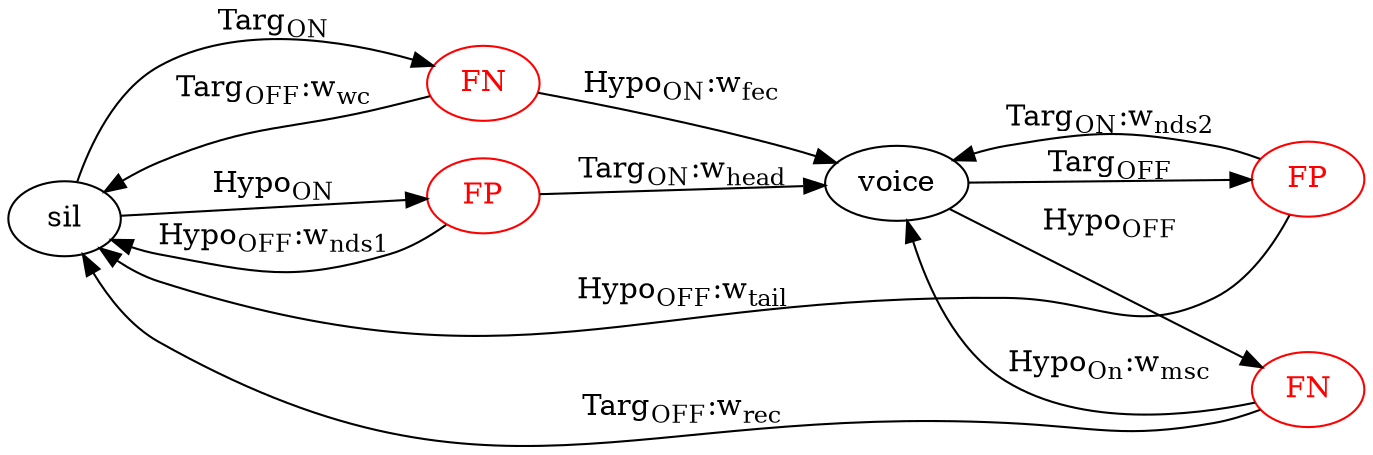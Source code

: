 digraph VAD {
    rankdir=LR;

    SIL[label="sil"]
    VOICE[label="voice"]
    Clipped[color="red",fontcolor="red",label="FN"];
    Overhead[color="red",fontcolor="red",label="FP"];
    CUT[color="red",fontcolor="red", label="FN"];
    BRIDGE[color="red",fontcolor="red",label="FP"];

/*    SIL -> VOICE[label=<ON<sub>Targ,Hypo</sub>>] */
/*    VOICE -> SIL[label=<OFF<sub>Targ,Hypo</sub>>] */

    SIL -> Clipped  [label=<Targ<sub>ON</sub>>];
    Clipped -> VOICE[label=<Hypo<sub>ON</sub>:w<sub>fec</sub>>];
    Clipped -> SIL[label=<Targ<sub>OFF</sub>:w<sub>wc</sub>>];

    SIL -> Overhead[label=<Hypo<sub>ON</sub>>];
    Overhead -> SIL[label=<Hypo<sub>OFF</sub>:w<sub>nds1</sub>>];       
    Overhead -> VOICE[label=<Targ<sub>ON</sub>:w<sub>head</sub>>];       

    VOICE -> CUT[label=<Hypo<sub>OFF</sub>>];
    CUT -> VOICE[label=<Hypo<sub>On</sub>:w<sub>msc</sub>>];
    CUT -> SIL[label=<Targ<sub>OFF</sub>:w<sub>rec</sub>>];

    VOICE -> BRIDGE[label=<Targ<sub>OFF</sub>>];
    BRIDGE-> VOICE [label=<Targ<sub>ON</sub>:w<sub>nds2</sub>>];
    BRIDGE-> SIL [label=<Hypo<sub>OFF</sub>:w<sub>tail</sub>>];

}  

